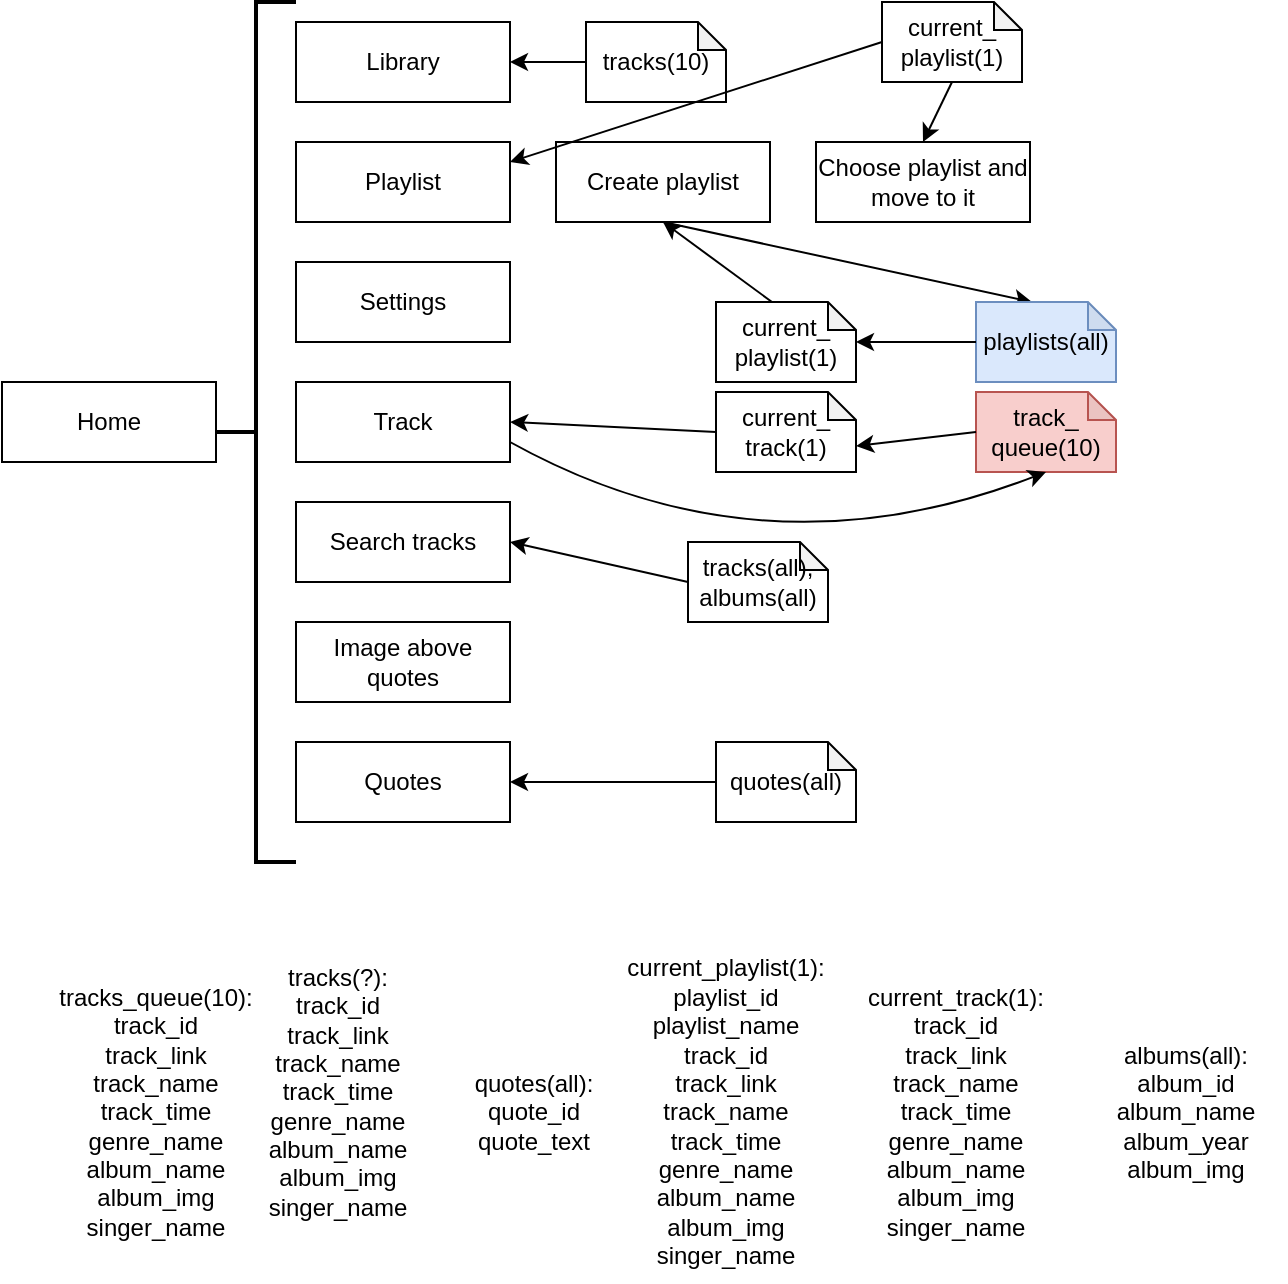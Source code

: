 <mxfile version="12.3.0" type="device" pages="1"><diagram id="Zzx3cYdNsmYqhE9zYs_l" name="Page-1"><mxGraphModel dx="1088" dy="519" grid="1" gridSize="10" guides="1" tooltips="1" connect="1" arrows="1" fold="1" page="1" pageScale="1" pageWidth="827" pageHeight="1169" math="0" shadow="0"><root><mxCell id="0"/><mxCell id="1" parent="0"/><mxCell id="FWjHkuy4wjgjQk0tnN4c-1" value="Home" style="rounded=0;whiteSpace=wrap;html=1;" parent="1" vertex="1"><mxGeometry y="280" width="107" height="40" as="geometry"/></mxCell><mxCell id="FWjHkuy4wjgjQk0tnN4c-2" value="Library" style="rounded=0;whiteSpace=wrap;html=1;" parent="1" vertex="1"><mxGeometry x="147" y="100" width="107" height="40" as="geometry"/></mxCell><mxCell id="FWjHkuy4wjgjQk0tnN4c-3" value="Playlist" style="rounded=0;whiteSpace=wrap;html=1;" parent="1" vertex="1"><mxGeometry x="147" y="160" width="107" height="40" as="geometry"/></mxCell><mxCell id="FWjHkuy4wjgjQk0tnN4c-4" value="Settings" style="rounded=0;whiteSpace=wrap;html=1;" parent="1" vertex="1"><mxGeometry x="147" y="220" width="107" height="40" as="geometry"/></mxCell><mxCell id="FWjHkuy4wjgjQk0tnN4c-6" value="Create playlist" style="rounded=0;whiteSpace=wrap;html=1;" parent="1" vertex="1"><mxGeometry x="277" y="160" width="107" height="40" as="geometry"/></mxCell><mxCell id="FWjHkuy4wjgjQk0tnN4c-7" value="Choose playlist and move to it" style="rounded=0;whiteSpace=wrap;html=1;" parent="1" vertex="1"><mxGeometry x="407" y="160" width="107" height="40" as="geometry"/></mxCell><mxCell id="FWjHkuy4wjgjQk0tnN4c-8" value="Search tracks" style="rounded=0;whiteSpace=wrap;html=1;" parent="1" vertex="1"><mxGeometry x="147" y="340" width="107" height="40" as="geometry"/></mxCell><mxCell id="FWjHkuy4wjgjQk0tnN4c-11" value="Track" style="rounded=0;whiteSpace=wrap;html=1;" parent="1" vertex="1"><mxGeometry x="147" y="280" width="107" height="40" as="geometry"/></mxCell><mxCell id="FWjHkuy4wjgjQk0tnN4c-22" value="" style="strokeWidth=2;html=1;shape=mxgraph.flowchart.annotation_2;align=left;labelPosition=right;pointerEvents=1;" parent="1" vertex="1"><mxGeometry x="107" y="90" width="40" height="430" as="geometry"/></mxCell><mxCell id="D7PkTws5TdhGg1E090qf-1" value="Quotes" style="rounded=0;whiteSpace=wrap;html=1;" parent="1" vertex="1"><mxGeometry x="147" y="460" width="107" height="40" as="geometry"/></mxCell><mxCell id="D7PkTws5TdhGg1E090qf-2" value="Image above quotes" style="rounded=0;whiteSpace=wrap;html=1;" parent="1" vertex="1"><mxGeometry x="147" y="400" width="107" height="40" as="geometry"/></mxCell><mxCell id="HOWmic1cF6fjV5yLtsSu-3" value="tracks(?):&lt;br&gt;track_id&lt;br&gt;track_link&lt;br&gt;track_name&lt;br&gt;track_time&lt;br&gt;genre_name&lt;br&gt;album_name&lt;br&gt;album_img&lt;br&gt;singer_name" style="text;html=1;strokeColor=none;fillColor=none;align=center;verticalAlign=middle;whiteSpace=wrap;rounded=0;" vertex="1" parent="1"><mxGeometry x="117.5" y="550" width="100" height="170" as="geometry"/></mxCell><mxCell id="HOWmic1cF6fjV5yLtsSu-5" value="current_playlist(1):&lt;br&gt;playlist_id&lt;br&gt;playlist_name&lt;br&gt;track_id&lt;br&gt;track_link&lt;br&gt;track_name&lt;br&gt;track_time&lt;br&gt;genre_name&lt;br&gt;album_name&lt;br&gt;album_img&lt;br&gt;singer_name" style="text;html=1;strokeColor=none;fillColor=none;align=center;verticalAlign=middle;whiteSpace=wrap;rounded=0;" vertex="1" parent="1"><mxGeometry x="312" y="560" width="100" height="170" as="geometry"/></mxCell><mxCell id="HOWmic1cF6fjV5yLtsSu-6" value="current_track(1):&lt;br&gt;track_id&lt;br&gt;track_link&lt;br&gt;track_name&lt;br&gt;track_time&lt;br&gt;genre_name&lt;br&gt;album_name&lt;br&gt;album_img&lt;br&gt;singer_name" style="text;html=1;strokeColor=none;fillColor=none;align=center;verticalAlign=middle;whiteSpace=wrap;rounded=0;" vertex="1" parent="1"><mxGeometry x="427" y="560" width="100" height="170" as="geometry"/></mxCell><mxCell id="HOWmic1cF6fjV5yLtsSu-7" value="albums(all):&lt;br&gt;album_id&lt;br&gt;album_name&lt;br&gt;album_year&lt;br&gt;album_img&lt;br&gt;" style="text;html=1;strokeColor=none;fillColor=none;align=center;verticalAlign=middle;whiteSpace=wrap;rounded=0;" vertex="1" parent="1"><mxGeometry x="542" y="560" width="100" height="170" as="geometry"/></mxCell><mxCell id="HOWmic1cF6fjV5yLtsSu-10" value="tracks_queue(10):&lt;br&gt;track_id&lt;br&gt;track_link&lt;br&gt;track_name&lt;br&gt;track_time&lt;br&gt;genre_name&lt;br&gt;album_name&lt;br&gt;album_img&lt;br&gt;singer_name" style="text;html=1;strokeColor=none;fillColor=none;align=center;verticalAlign=middle;whiteSpace=wrap;rounded=0;" vertex="1" parent="1"><mxGeometry x="27" y="560" width="100" height="170" as="geometry"/></mxCell><mxCell id="HOWmic1cF6fjV5yLtsSu-11" value="&lt;span style=&quot;white-space: normal&quot;&gt;tracks(10)&lt;/span&gt;" style="shape=note;whiteSpace=wrap;html=1;backgroundOutline=1;darkOpacity=0.05;size=14;" vertex="1" parent="1"><mxGeometry x="292" y="100" width="70" height="40" as="geometry"/></mxCell><mxCell id="HOWmic1cF6fjV5yLtsSu-12" value="current_&lt;br&gt;playlist(1)" style="shape=note;whiteSpace=wrap;html=1;backgroundOutline=1;darkOpacity=0.05;size=14;" vertex="1" parent="1"><mxGeometry x="440" y="90" width="70" height="40" as="geometry"/></mxCell><mxCell id="HOWmic1cF6fjV5yLtsSu-13" value="" style="endArrow=classic;html=1;entryX=1;entryY=0.5;entryDx=0;entryDy=0;exitX=0;exitY=0.5;exitDx=0;exitDy=0;exitPerimeter=0;" edge="1" parent="1" source="HOWmic1cF6fjV5yLtsSu-11" target="FWjHkuy4wjgjQk0tnN4c-2"><mxGeometry width="50" height="50" relative="1" as="geometry"><mxPoint x="10" y="960" as="sourcePoint"/><mxPoint x="60" y="910" as="targetPoint"/></mxGeometry></mxCell><mxCell id="HOWmic1cF6fjV5yLtsSu-15" value="" style="endArrow=classic;html=1;entryX=1;entryY=0.25;entryDx=0;entryDy=0;exitX=0;exitY=0.5;exitDx=0;exitDy=0;exitPerimeter=0;" edge="1" parent="1" source="HOWmic1cF6fjV5yLtsSu-12" target="FWjHkuy4wjgjQk0tnN4c-3"><mxGeometry width="50" height="50" relative="1" as="geometry"><mxPoint x="302" y="130" as="sourcePoint"/><mxPoint x="264" y="130" as="targetPoint"/></mxGeometry></mxCell><mxCell id="HOWmic1cF6fjV5yLtsSu-16" value="current_&lt;br&gt;playlist(1)" style="shape=note;whiteSpace=wrap;html=1;backgroundOutline=1;darkOpacity=0.05;size=14;" vertex="1" parent="1"><mxGeometry x="357" y="240" width="70" height="40" as="geometry"/></mxCell><mxCell id="HOWmic1cF6fjV5yLtsSu-17" value="" style="endArrow=classic;html=1;entryX=0;entryY=0;entryDx=28;entryDy=0;exitX=0.5;exitY=1;exitDx=0;exitDy=0;entryPerimeter=0;" edge="1" parent="1" source="FWjHkuy4wjgjQk0tnN4c-6" target="HOWmic1cF6fjV5yLtsSu-19"><mxGeometry width="50" height="50" relative="1" as="geometry"><mxPoint x="302" y="130" as="sourcePoint"/><mxPoint x="264" y="130" as="targetPoint"/></mxGeometry></mxCell><mxCell id="HOWmic1cF6fjV5yLtsSu-18" value="" style="endArrow=classic;html=1;entryX=0.5;entryY=0;entryDx=0;entryDy=0;exitX=0.5;exitY=1;exitDx=0;exitDy=0;exitPerimeter=0;" edge="1" parent="1" source="HOWmic1cF6fjV5yLtsSu-12" target="FWjHkuy4wjgjQk0tnN4c-7"><mxGeometry width="50" height="50" relative="1" as="geometry"><mxPoint x="340.5" y="210" as="sourcePoint"/><mxPoint x="375.5" y="250" as="targetPoint"/></mxGeometry></mxCell><mxCell id="HOWmic1cF6fjV5yLtsSu-19" value="playlists(all)" style="shape=note;whiteSpace=wrap;html=1;backgroundOutline=1;darkOpacity=0.05;size=14;fillColor=#dae8fc;strokeColor=#6c8ebf;" vertex="1" parent="1"><mxGeometry x="487" y="240" width="70" height="40" as="geometry"/></mxCell><mxCell id="HOWmic1cF6fjV5yLtsSu-21" value="" style="endArrow=classic;html=1;exitX=0;exitY=0.5;exitDx=0;exitDy=0;exitPerimeter=0;" edge="1" parent="1" source="HOWmic1cF6fjV5yLtsSu-19" target="HOWmic1cF6fjV5yLtsSu-16"><mxGeometry width="50" height="50" relative="1" as="geometry"><mxPoint x="302" y="130" as="sourcePoint"/><mxPoint x="264" y="130" as="targetPoint"/></mxGeometry></mxCell><mxCell id="HOWmic1cF6fjV5yLtsSu-22" value="" style="endArrow=classic;html=1;exitX=0;exitY=0;exitDx=28;exitDy=0;exitPerimeter=0;entryX=0.5;entryY=1;entryDx=0;entryDy=0;" edge="1" parent="1" source="HOWmic1cF6fjV5yLtsSu-16" target="FWjHkuy4wjgjQk0tnN4c-6"><mxGeometry width="50" height="50" relative="1" as="geometry"><mxPoint x="497" y="270" as="sourcePoint"/><mxPoint x="447" y="270" as="targetPoint"/></mxGeometry></mxCell><mxCell id="HOWmic1cF6fjV5yLtsSu-23" value="current_&lt;br&gt;track(1)" style="shape=note;whiteSpace=wrap;html=1;backgroundOutline=1;darkOpacity=0.05;size=14;" vertex="1" parent="1"><mxGeometry x="357" y="285" width="70" height="40" as="geometry"/></mxCell><mxCell id="HOWmic1cF6fjV5yLtsSu-24" value="" style="endArrow=classic;html=1;exitX=0;exitY=0.5;exitDx=0;exitDy=0;exitPerimeter=0;entryX=1;entryY=0.5;entryDx=0;entryDy=0;" edge="1" parent="1" source="HOWmic1cF6fjV5yLtsSu-23" target="FWjHkuy4wjgjQk0tnN4c-11"><mxGeometry width="50" height="50" relative="1" as="geometry"><mxPoint x="497" y="270" as="sourcePoint"/><mxPoint x="437" y="270" as="targetPoint"/></mxGeometry></mxCell><mxCell id="HOWmic1cF6fjV5yLtsSu-25" value="track_&lt;br&gt;queue(10)" style="shape=note;whiteSpace=wrap;html=1;backgroundOutline=1;darkOpacity=0.05;size=14;fillColor=#f8cecc;strokeColor=#b85450;" vertex="1" parent="1"><mxGeometry x="487" y="285" width="70" height="40" as="geometry"/></mxCell><mxCell id="HOWmic1cF6fjV5yLtsSu-26" value="" style="endArrow=classic;html=1;exitX=0;exitY=0.5;exitDx=0;exitDy=0;exitPerimeter=0;entryX=0;entryY=0;entryDx=70;entryDy=27;entryPerimeter=0;" edge="1" parent="1" source="HOWmic1cF6fjV5yLtsSu-25" target="HOWmic1cF6fjV5yLtsSu-23"><mxGeometry width="50" height="50" relative="1" as="geometry"><mxPoint x="367" y="315" as="sourcePoint"/><mxPoint x="440" y="305" as="targetPoint"/></mxGeometry></mxCell><mxCell id="HOWmic1cF6fjV5yLtsSu-27" value="" style="curved=1;endArrow=classic;html=1;entryX=0.5;entryY=1;entryDx=0;entryDy=0;entryPerimeter=0;exitX=1;exitY=0.75;exitDx=0;exitDy=0;" edge="1" parent="1" source="FWjHkuy4wjgjQk0tnN4c-11" target="HOWmic1cF6fjV5yLtsSu-25"><mxGeometry width="50" height="50" relative="1" as="geometry"><mxPoint x="10" y="960" as="sourcePoint"/><mxPoint x="60" y="910" as="targetPoint"/><Array as="points"><mxPoint x="380" y="380"/></Array></mxGeometry></mxCell><mxCell id="HOWmic1cF6fjV5yLtsSu-29" value="quotes(all):&lt;br&gt;quote_id&lt;br&gt;quote_text" style="text;html=1;strokeColor=none;fillColor=none;align=center;verticalAlign=middle;whiteSpace=wrap;rounded=0;" vertex="1" parent="1"><mxGeometry x="217.5" y="560" width="96" height="170" as="geometry"/></mxCell><mxCell id="HOWmic1cF6fjV5yLtsSu-31" value="quotes(all)" style="shape=note;whiteSpace=wrap;html=1;backgroundOutline=1;darkOpacity=0.05;size=14;" vertex="1" parent="1"><mxGeometry x="357" y="460" width="70" height="40" as="geometry"/></mxCell><mxCell id="HOWmic1cF6fjV5yLtsSu-33" value="" style="endArrow=classic;html=1;exitX=0;exitY=0.5;exitDx=0;exitDy=0;exitPerimeter=0;entryX=1;entryY=0.5;entryDx=0;entryDy=0;" edge="1" parent="1" source="HOWmic1cF6fjV5yLtsSu-31" target="D7PkTws5TdhGg1E090qf-1"><mxGeometry width="50" height="50" relative="1" as="geometry"><mxPoint x="367" y="315" as="sourcePoint"/><mxPoint x="264" y="310" as="targetPoint"/></mxGeometry></mxCell><mxCell id="HOWmic1cF6fjV5yLtsSu-34" value="tracks(all),&lt;br&gt;albums(all)" style="shape=note;whiteSpace=wrap;html=1;backgroundOutline=1;darkOpacity=0.05;size=14;" vertex="1" parent="1"><mxGeometry x="343" y="360" width="70" height="40" as="geometry"/></mxCell><mxCell id="HOWmic1cF6fjV5yLtsSu-35" value="" style="endArrow=classic;html=1;exitX=0;exitY=0.5;exitDx=0;exitDy=0;exitPerimeter=0;entryX=1;entryY=0.5;entryDx=0;entryDy=0;" edge="1" parent="1" source="HOWmic1cF6fjV5yLtsSu-34" target="FWjHkuy4wjgjQk0tnN4c-8"><mxGeometry width="50" height="50" relative="1" as="geometry"><mxPoint x="367" y="490" as="sourcePoint"/><mxPoint x="264" y="490" as="targetPoint"/></mxGeometry></mxCell></root></mxGraphModel></diagram></mxfile>